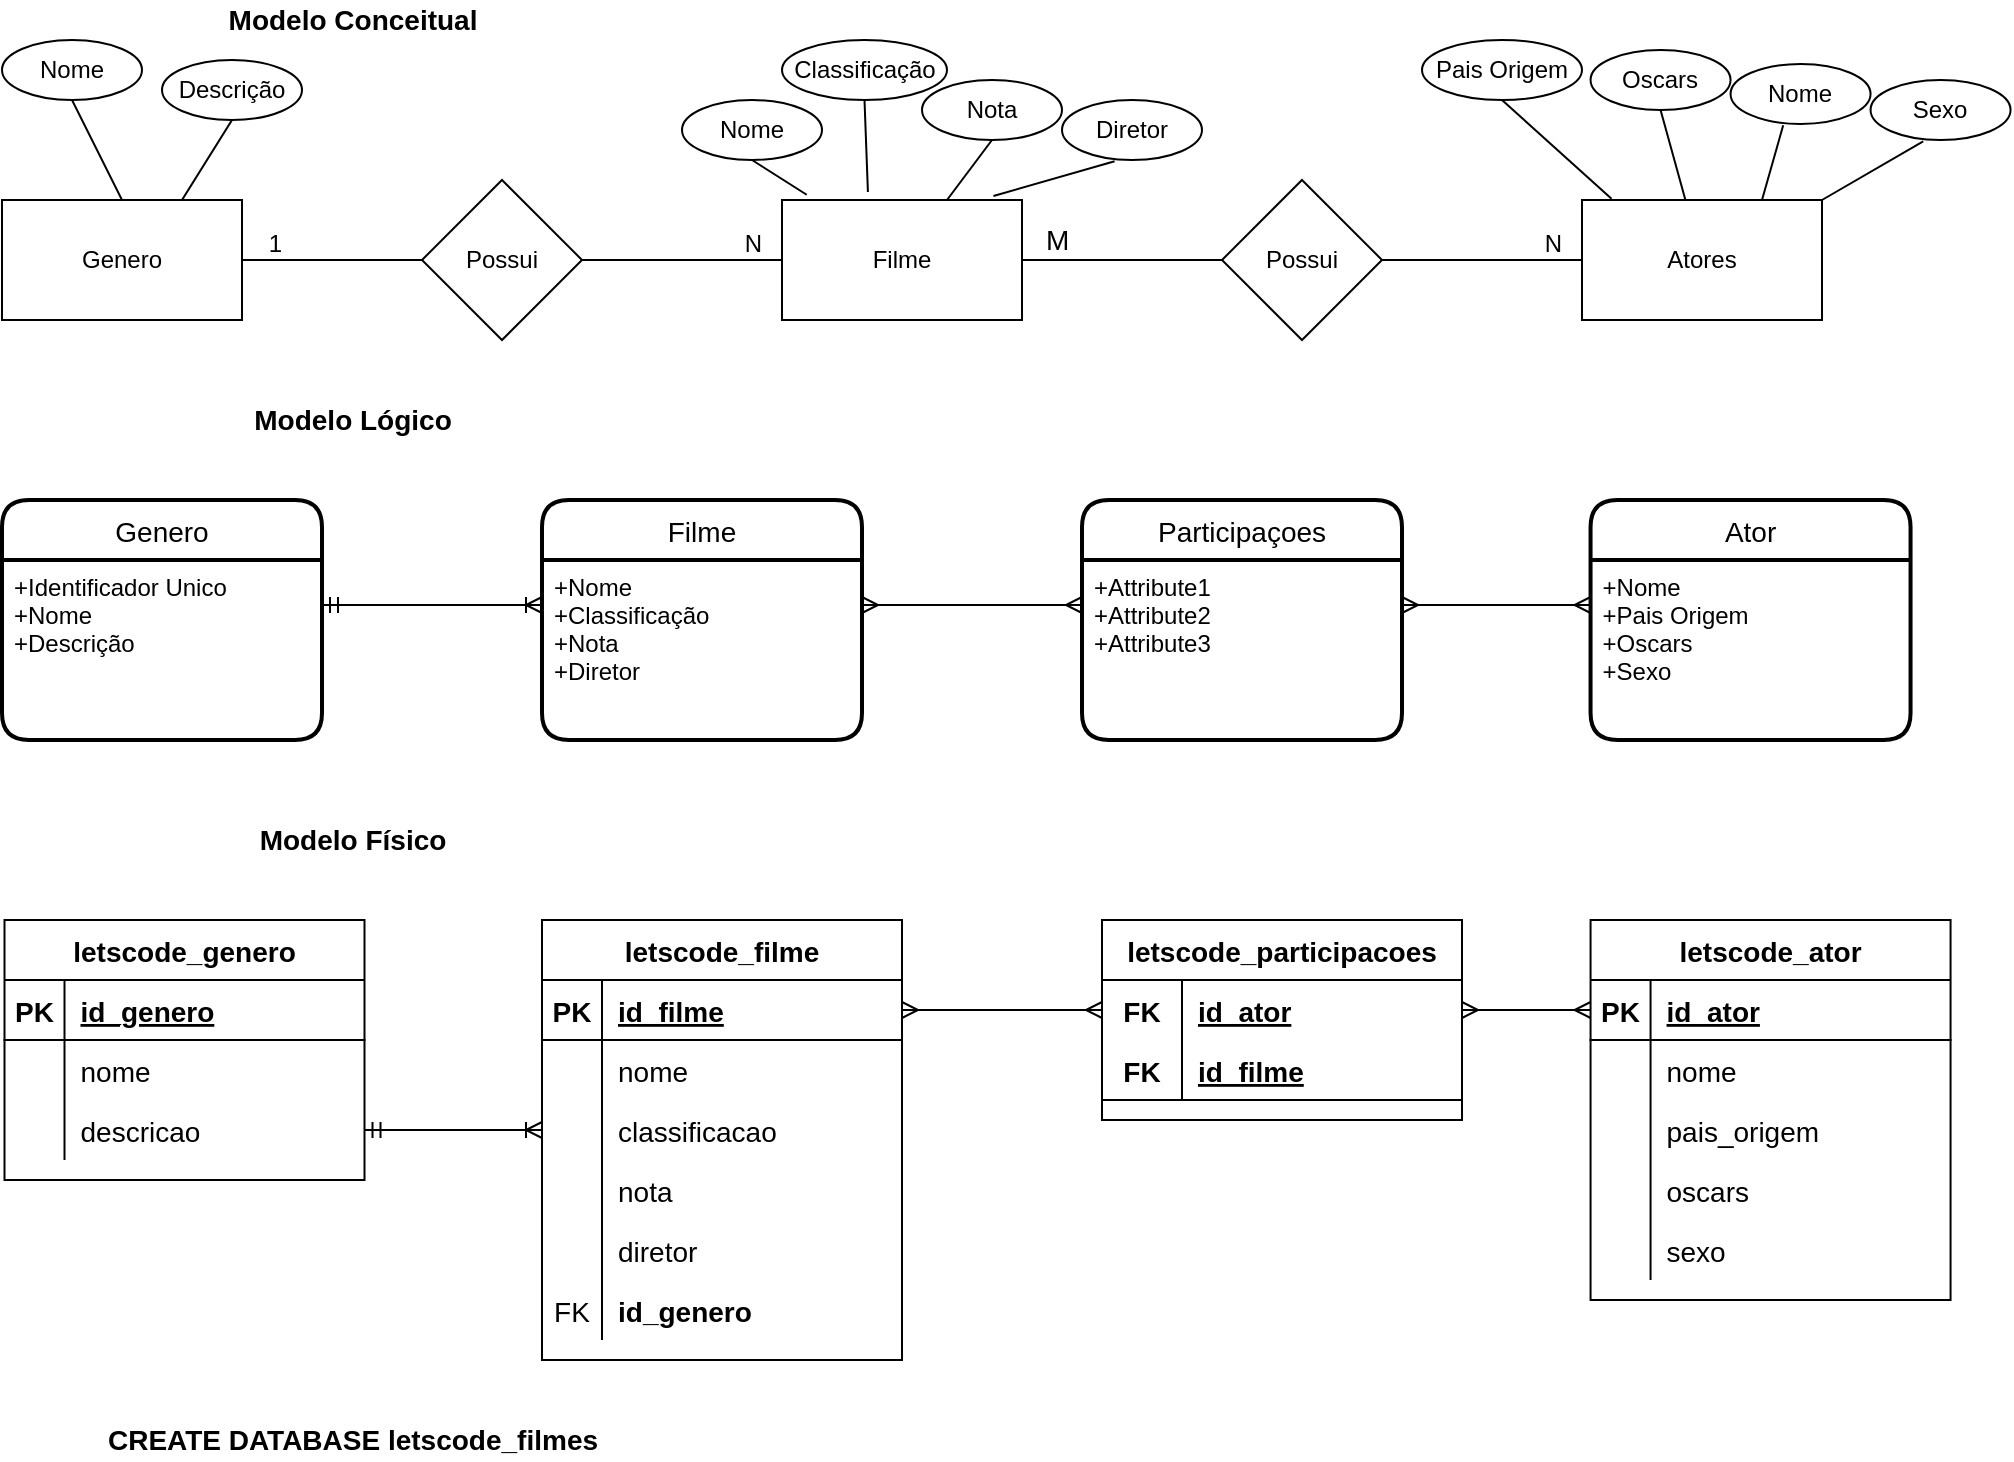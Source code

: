 <mxfile version="16.6.6" type="device"><diagram id="Ic4QQ9nmp7XmxoFyDQbz" name="Page-1"><mxGraphModel dx="1200" dy="875" grid="1" gridSize="10" guides="1" tooltips="1" connect="1" arrows="1" fold="1" page="1" pageScale="1" pageWidth="827" pageHeight="1169" math="0" shadow="0"><root><mxCell id="0"/><mxCell id="1" parent="0"/><mxCell id="gnSPjt8EsNPmk-pFs5kr-19" value="" style="endArrow=none;html=1;rounded=0;entryX=0;entryY=0.5;entryDx=0;entryDy=0;exitX=1;exitY=0.5;exitDx=0;exitDy=0;" parent="1" source="gnSPjt8EsNPmk-pFs5kr-28" target="gnSPjt8EsNPmk-pFs5kr-29" edge="1"><mxGeometry relative="1" as="geometry"><mxPoint x="470" y="70" as="sourcePoint"/><mxPoint x="630" y="70" as="targetPoint"/></mxGeometry></mxCell><mxCell id="gnSPjt8EsNPmk-pFs5kr-20" value="N" style="resizable=0;html=1;align=right;verticalAlign=bottom;" parent="gnSPjt8EsNPmk-pFs5kr-19" connectable="0" vertex="1"><mxGeometry x="1" relative="1" as="geometry"><mxPoint x="-10" as="offset"/></mxGeometry></mxCell><mxCell id="gnSPjt8EsNPmk-pFs5kr-22" value="" style="endArrow=none;html=1;rounded=0;entryX=1;entryY=0.5;entryDx=0;entryDy=0;" parent="1" source="gnSPjt8EsNPmk-pFs5kr-28" target="gnSPjt8EsNPmk-pFs5kr-27" edge="1"><mxGeometry relative="1" as="geometry"><mxPoint x="390" y="70" as="sourcePoint"/><mxPoint x="480" y="120" as="targetPoint"/></mxGeometry></mxCell><mxCell id="gnSPjt8EsNPmk-pFs5kr-23" value="1" style="resizable=0;html=1;align=right;verticalAlign=bottom;" parent="gnSPjt8EsNPmk-pFs5kr-22" connectable="0" vertex="1"><mxGeometry x="1" relative="1" as="geometry"><mxPoint x="20" as="offset"/></mxGeometry></mxCell><mxCell id="gnSPjt8EsNPmk-pFs5kr-27" value="Genero" style="rounded=0;whiteSpace=wrap;html=1;" parent="1" vertex="1"><mxGeometry x="10" y="110" width="120" height="60" as="geometry"/></mxCell><mxCell id="gnSPjt8EsNPmk-pFs5kr-28" value="Possui" style="rhombus;whiteSpace=wrap;html=1;" parent="1" vertex="1"><mxGeometry x="220" y="100" width="80" height="80" as="geometry"/></mxCell><mxCell id="gnSPjt8EsNPmk-pFs5kr-29" value="Filme" style="rounded=0;whiteSpace=wrap;html=1;" parent="1" vertex="1"><mxGeometry x="400" y="110" width="120" height="60" as="geometry"/></mxCell><mxCell id="gnSPjt8EsNPmk-pFs5kr-45" value="Nome" style="ellipse;whiteSpace=wrap;html=1;align=center;" parent="1" vertex="1"><mxGeometry x="10" y="30" width="70" height="30" as="geometry"/></mxCell><mxCell id="gnSPjt8EsNPmk-pFs5kr-50" value="" style="endArrow=none;html=1;rounded=0;exitX=0.5;exitY=1;exitDx=0;exitDy=0;" parent="1" source="gnSPjt8EsNPmk-pFs5kr-45" edge="1"><mxGeometry width="50" height="50" relative="1" as="geometry"><mxPoint x="380" y="230" as="sourcePoint"/><mxPoint x="70" y="110" as="targetPoint"/></mxGeometry></mxCell><mxCell id="gnSPjt8EsNPmk-pFs5kr-53" value="Nome" style="ellipse;whiteSpace=wrap;html=1;align=center;" parent="1" vertex="1"><mxGeometry x="350" y="60" width="70" height="30" as="geometry"/></mxCell><mxCell id="gnSPjt8EsNPmk-pFs5kr-54" value="" style="endArrow=none;html=1;rounded=0;exitX=0.5;exitY=1;exitDx=0;exitDy=0;entryX=0.103;entryY=-0.044;entryDx=0;entryDy=0;entryPerimeter=0;" parent="1" source="gnSPjt8EsNPmk-pFs5kr-53" target="gnSPjt8EsNPmk-pFs5kr-29" edge="1"><mxGeometry width="50" height="50" relative="1" as="geometry"><mxPoint x="940" y="230" as="sourcePoint"/><mxPoint x="655" y="60" as="targetPoint"/></mxGeometry></mxCell><mxCell id="gnSPjt8EsNPmk-pFs5kr-55" value="Classificação" style="ellipse;whiteSpace=wrap;html=1;align=center;" parent="1" vertex="1"><mxGeometry x="400" y="30" width="82.5" height="30" as="geometry"/></mxCell><mxCell id="gnSPjt8EsNPmk-pFs5kr-56" value="" style="endArrow=none;html=1;rounded=0;exitX=0.5;exitY=1;exitDx=0;exitDy=0;entryX=0.358;entryY=-0.067;entryDx=0;entryDy=0;entryPerimeter=0;" parent="1" source="gnSPjt8EsNPmk-pFs5kr-55" target="gnSPjt8EsNPmk-pFs5kr-29" edge="1"><mxGeometry width="50" height="50" relative="1" as="geometry"><mxPoint x="1017.5" y="230" as="sourcePoint"/><mxPoint x="680" y="60" as="targetPoint"/></mxGeometry></mxCell><mxCell id="gnSPjt8EsNPmk-pFs5kr-60" value="Nota" style="ellipse;whiteSpace=wrap;html=1;align=center;" parent="1" vertex="1"><mxGeometry x="470" y="50" width="70" height="30" as="geometry"/></mxCell><mxCell id="gnSPjt8EsNPmk-pFs5kr-61" value="" style="endArrow=none;html=1;rounded=0;exitX=0.5;exitY=1;exitDx=0;exitDy=0;" parent="1" source="gnSPjt8EsNPmk-pFs5kr-60" target="gnSPjt8EsNPmk-pFs5kr-29" edge="1"><mxGeometry width="50" height="50" relative="1" as="geometry"><mxPoint x="1112" y="230" as="sourcePoint"/><mxPoint x="705" y="60" as="targetPoint"/></mxGeometry></mxCell><mxCell id="gnSPjt8EsNPmk-pFs5kr-63" value="" style="endArrow=none;html=1;rounded=0;exitX=0.376;exitY=1.022;exitDx=0;exitDy=0;entryX=0.881;entryY=-0.033;entryDx=0;entryDy=0;entryPerimeter=0;exitPerimeter=0;" parent="1" source="gnSPjt8EsNPmk-pFs5kr-64" target="gnSPjt8EsNPmk-pFs5kr-29" edge="1"><mxGeometry width="50" height="50" relative="1" as="geometry"><mxPoint x="787" y="80" as="sourcePoint"/><mxPoint x="730" y="70" as="targetPoint"/></mxGeometry></mxCell><mxCell id="gnSPjt8EsNPmk-pFs5kr-64" value="Diretor" style="ellipse;whiteSpace=wrap;html=1;align=center;" parent="1" vertex="1"><mxGeometry x="540" y="60" width="70" height="30" as="geometry"/></mxCell><mxCell id="gnSPjt8EsNPmk-pFs5kr-65" value="&lt;font style=&quot;font-size: 14px&quot;&gt;&lt;b&gt;Modelo Conceitual&lt;/b&gt;&lt;/font&gt;" style="text;html=1;align=center;verticalAlign=middle;resizable=0;points=[];autosize=1;strokeColor=none;fillColor=none;" parent="1" vertex="1"><mxGeometry x="115" y="10" width="140" height="20" as="geometry"/></mxCell><mxCell id="gnSPjt8EsNPmk-pFs5kr-79" value="&lt;font style=&quot;font-size: 14px&quot;&gt;&lt;b&gt;Modelo Lógico&lt;/b&gt;&lt;/font&gt;" style="text;html=1;align=center;verticalAlign=middle;resizable=0;points=[];autosize=1;strokeColor=none;fillColor=none;" parent="1" vertex="1"><mxGeometry x="130" y="210" width="110" height="20" as="geometry"/></mxCell><mxCell id="gnSPjt8EsNPmk-pFs5kr-80" value="Genero" style="swimlane;childLayout=stackLayout;horizontal=1;startSize=30;horizontalStack=0;rounded=1;fontSize=14;fontStyle=0;strokeWidth=2;resizeParent=0;resizeLast=1;shadow=0;dashed=0;align=center;" parent="1" vertex="1"><mxGeometry x="10" y="260" width="160" height="120" as="geometry"/></mxCell><mxCell id="gnSPjt8EsNPmk-pFs5kr-81" value="+Identificador Unico&#10;+Nome&#10;+Descrição" style="align=left;strokeColor=none;fillColor=none;spacingLeft=4;fontSize=12;verticalAlign=top;resizable=0;rotatable=0;part=1;" parent="gnSPjt8EsNPmk-pFs5kr-80" vertex="1"><mxGeometry y="30" width="160" height="90" as="geometry"/></mxCell><mxCell id="gnSPjt8EsNPmk-pFs5kr-83" value="Descrição" style="ellipse;whiteSpace=wrap;html=1;align=center;" parent="1" vertex="1"><mxGeometry x="90" y="40" width="70" height="30" as="geometry"/></mxCell><mxCell id="gnSPjt8EsNPmk-pFs5kr-84" value="" style="endArrow=none;html=1;rounded=0;exitX=0.5;exitY=1;exitDx=0;exitDy=0;entryX=0.75;entryY=0;entryDx=0;entryDy=0;" parent="1" source="gnSPjt8EsNPmk-pFs5kr-83" target="gnSPjt8EsNPmk-pFs5kr-27" edge="1"><mxGeometry width="50" height="50" relative="1" as="geometry"><mxPoint x="460" y="260" as="sourcePoint"/><mxPoint x="150" y="140" as="targetPoint"/></mxGeometry></mxCell><mxCell id="gnSPjt8EsNPmk-pFs5kr-85" value="Filme" style="swimlane;childLayout=stackLayout;horizontal=1;startSize=30;horizontalStack=0;rounded=1;fontSize=14;fontStyle=0;strokeWidth=2;resizeParent=0;resizeLast=1;shadow=0;dashed=0;align=center;" parent="1" vertex="1"><mxGeometry x="280" y="260" width="160" height="120" as="geometry"/></mxCell><mxCell id="gnSPjt8EsNPmk-pFs5kr-86" value="+Nome&#10;+Classificação&#10;+Nota&#10;+Diretor" style="align=left;strokeColor=none;fillColor=none;spacingLeft=4;fontSize=12;verticalAlign=top;resizable=0;rotatable=0;part=1;" parent="gnSPjt8EsNPmk-pFs5kr-85" vertex="1"><mxGeometry y="30" width="160" height="90" as="geometry"/></mxCell><mxCell id="gnSPjt8EsNPmk-pFs5kr-88" value="" style="edgeStyle=entityRelationEdgeStyle;fontSize=12;html=1;endArrow=ERoneToMany;startArrow=ERmandOne;rounded=0;exitX=1;exitY=0.25;exitDx=0;exitDy=0;entryX=0;entryY=0.25;entryDx=0;entryDy=0;" parent="1" source="gnSPjt8EsNPmk-pFs5kr-81" target="gnSPjt8EsNPmk-pFs5kr-86" edge="1"><mxGeometry width="100" height="100" relative="1" as="geometry"><mxPoint x="350" y="250" as="sourcePoint"/><mxPoint x="310" y="300" as="targetPoint"/></mxGeometry></mxCell><mxCell id="gnSPjt8EsNPmk-pFs5kr-89" value="" style="endArrow=none;html=1;rounded=0;entryX=0;entryY=0.5;entryDx=0;entryDy=0;exitX=1;exitY=0.5;exitDx=0;exitDy=0;" parent="1" source="gnSPjt8EsNPmk-pFs5kr-91" target="gnSPjt8EsNPmk-pFs5kr-92" edge="1"><mxGeometry relative="1" as="geometry"><mxPoint x="870" y="70" as="sourcePoint"/><mxPoint x="1030" y="70" as="targetPoint"/></mxGeometry></mxCell><mxCell id="gnSPjt8EsNPmk-pFs5kr-90" value="N" style="resizable=0;html=1;align=right;verticalAlign=bottom;" parent="gnSPjt8EsNPmk-pFs5kr-89" connectable="0" vertex="1"><mxGeometry x="1" relative="1" as="geometry"><mxPoint x="-10" as="offset"/></mxGeometry></mxCell><mxCell id="gnSPjt8EsNPmk-pFs5kr-91" value="Possui" style="rhombus;whiteSpace=wrap;html=1;" parent="1" vertex="1"><mxGeometry x="620" y="100" width="80" height="80" as="geometry"/></mxCell><mxCell id="gnSPjt8EsNPmk-pFs5kr-92" value="Atores" style="rounded=0;whiteSpace=wrap;html=1;" parent="1" vertex="1"><mxGeometry x="800" y="110" width="120" height="60" as="geometry"/></mxCell><mxCell id="gnSPjt8EsNPmk-pFs5kr-94" value="" style="endArrow=none;html=1;rounded=0;fontSize=14;exitX=1;exitY=0.5;exitDx=0;exitDy=0;entryX=0;entryY=0.5;entryDx=0;entryDy=0;" parent="1" source="gnSPjt8EsNPmk-pFs5kr-29" target="gnSPjt8EsNPmk-pFs5kr-91" edge="1"><mxGeometry relative="1" as="geometry"><mxPoint x="440" y="200" as="sourcePoint"/><mxPoint x="600" y="200" as="targetPoint"/></mxGeometry></mxCell><mxCell id="gnSPjt8EsNPmk-pFs5kr-95" value="M" style="resizable=0;html=1;align=left;verticalAlign=bottom;fontSize=14;" parent="gnSPjt8EsNPmk-pFs5kr-94" connectable="0" vertex="1"><mxGeometry x="-1" relative="1" as="geometry"><mxPoint x="10" as="offset"/></mxGeometry></mxCell><mxCell id="gnSPjt8EsNPmk-pFs5kr-101" value="Ator" style="swimlane;childLayout=stackLayout;horizontal=1;startSize=30;horizontalStack=0;rounded=1;fontSize=14;fontStyle=0;strokeWidth=2;resizeParent=0;resizeLast=1;shadow=0;dashed=0;align=center;" parent="1" vertex="1"><mxGeometry x="804.28" y="260" width="160" height="120" as="geometry"/></mxCell><mxCell id="gnSPjt8EsNPmk-pFs5kr-102" value="+Nome&#10;+Pais Origem&#10;+Oscars&#10;+Sexo" style="align=left;strokeColor=none;fillColor=none;spacingLeft=4;fontSize=12;verticalAlign=top;resizable=0;rotatable=0;part=1;" parent="gnSPjt8EsNPmk-pFs5kr-101" vertex="1"><mxGeometry y="30" width="160" height="90" as="geometry"/></mxCell><mxCell id="gnSPjt8EsNPmk-pFs5kr-105" value="" style="endArrow=none;html=1;rounded=0;exitX=0.376;exitY=1.022;exitDx=0;exitDy=0;entryX=0.75;entryY=0;entryDx=0;entryDy=0;exitPerimeter=0;" parent="1" source="gnSPjt8EsNPmk-pFs5kr-106" target="gnSPjt8EsNPmk-pFs5kr-92" edge="1"><mxGeometry width="50" height="50" relative="1" as="geometry"><mxPoint x="1121.28" y="61.98" as="sourcePoint"/><mxPoint x="840" y="90.0" as="targetPoint"/></mxGeometry></mxCell><mxCell id="gnSPjt8EsNPmk-pFs5kr-106" value="Nome" style="ellipse;whiteSpace=wrap;html=1;align=center;" parent="1" vertex="1"><mxGeometry x="874.28" y="41.98" width="70" height="30" as="geometry"/></mxCell><mxCell id="gnSPjt8EsNPmk-pFs5kr-107" value="Oscars" style="ellipse;whiteSpace=wrap;html=1;align=center;" parent="1" vertex="1"><mxGeometry x="804.28" y="35" width="70" height="30" as="geometry"/></mxCell><mxCell id="gnSPjt8EsNPmk-pFs5kr-108" value="" style="endArrow=none;html=1;rounded=0;exitX=0.5;exitY=1;exitDx=0;exitDy=0;" parent="1" source="gnSPjt8EsNPmk-pFs5kr-107" target="gnSPjt8EsNPmk-pFs5kr-92" edge="1"><mxGeometry width="50" height="50" relative="1" as="geometry"><mxPoint x="1446.28" y="215" as="sourcePoint"/><mxPoint x="816.78" y="95" as="targetPoint"/></mxGeometry></mxCell><mxCell id="gnSPjt8EsNPmk-pFs5kr-109" value="Pais Origem" style="ellipse;whiteSpace=wrap;html=1;align=center;" parent="1" vertex="1"><mxGeometry x="720" y="30" width="80" height="30" as="geometry"/></mxCell><mxCell id="gnSPjt8EsNPmk-pFs5kr-110" value="" style="endArrow=none;html=1;rounded=0;exitX=0.5;exitY=1;exitDx=0;exitDy=0;entryX=0.123;entryY=-0.01;entryDx=0;entryDy=0;entryPerimeter=0;" parent="1" source="gnSPjt8EsNPmk-pFs5kr-109" target="gnSPjt8EsNPmk-pFs5kr-92" edge="1"><mxGeometry width="50" height="50" relative="1" as="geometry"><mxPoint x="1372" y="210" as="sourcePoint"/><mxPoint x="777.432" y="105" as="targetPoint"/></mxGeometry></mxCell><mxCell id="gnSPjt8EsNPmk-pFs5kr-113" value="" style="endArrow=none;html=1;rounded=0;exitX=0.376;exitY=1.022;exitDx=0;exitDy=0;entryX=1;entryY=0;entryDx=0;entryDy=0;exitPerimeter=0;" parent="1" source="gnSPjt8EsNPmk-pFs5kr-114" target="gnSPjt8EsNPmk-pFs5kr-92" edge="1"><mxGeometry width="50" height="50" relative="1" as="geometry"><mxPoint x="1191.28" y="70" as="sourcePoint"/><mxPoint x="960" y="118.02" as="targetPoint"/></mxGeometry></mxCell><mxCell id="gnSPjt8EsNPmk-pFs5kr-114" value="Sexo" style="ellipse;whiteSpace=wrap;html=1;align=center;" parent="1" vertex="1"><mxGeometry x="944.28" y="50.0" width="70" height="30" as="geometry"/></mxCell><mxCell id="gnSPjt8EsNPmk-pFs5kr-115" value="&lt;font style=&quot;font-size: 14px&quot;&gt;&lt;b&gt;Modelo Físico&lt;/b&gt;&lt;/font&gt;" style="text;html=1;align=center;verticalAlign=middle;resizable=0;points=[];autosize=1;strokeColor=none;fillColor=none;" parent="1" vertex="1"><mxGeometry x="130" y="420" width="110" height="20" as="geometry"/></mxCell><mxCell id="gnSPjt8EsNPmk-pFs5kr-116" value="letscode_genero" style="shape=table;startSize=30;container=1;collapsible=1;childLayout=tableLayout;fixedRows=1;rowLines=0;fontStyle=1;align=center;resizeLast=1;fontSize=14;" parent="1" vertex="1"><mxGeometry x="11.25" y="470" width="180" height="130" as="geometry"/></mxCell><mxCell id="gnSPjt8EsNPmk-pFs5kr-117" value="" style="shape=tableRow;horizontal=0;startSize=0;swimlaneHead=0;swimlaneBody=0;fillColor=none;collapsible=0;dropTarget=0;points=[[0,0.5],[1,0.5]];portConstraint=eastwest;top=0;left=0;right=0;bottom=1;fontSize=14;" parent="gnSPjt8EsNPmk-pFs5kr-116" vertex="1"><mxGeometry y="30" width="180" height="30" as="geometry"/></mxCell><mxCell id="gnSPjt8EsNPmk-pFs5kr-118" value="PK" style="shape=partialRectangle;connectable=0;fillColor=none;top=0;left=0;bottom=0;right=0;fontStyle=1;overflow=hidden;fontSize=14;" parent="gnSPjt8EsNPmk-pFs5kr-117" vertex="1"><mxGeometry width="30" height="30" as="geometry"><mxRectangle width="30" height="30" as="alternateBounds"/></mxGeometry></mxCell><mxCell id="gnSPjt8EsNPmk-pFs5kr-119" value="id_genero" style="shape=partialRectangle;connectable=0;fillColor=none;top=0;left=0;bottom=0;right=0;align=left;spacingLeft=6;fontStyle=5;overflow=hidden;fontSize=14;" parent="gnSPjt8EsNPmk-pFs5kr-117" vertex="1"><mxGeometry x="30" width="150" height="30" as="geometry"><mxRectangle width="150" height="30" as="alternateBounds"/></mxGeometry></mxCell><mxCell id="gnSPjt8EsNPmk-pFs5kr-120" value="" style="shape=tableRow;horizontal=0;startSize=0;swimlaneHead=0;swimlaneBody=0;fillColor=none;collapsible=0;dropTarget=0;points=[[0,0.5],[1,0.5]];portConstraint=eastwest;top=0;left=0;right=0;bottom=0;fontSize=14;" parent="gnSPjt8EsNPmk-pFs5kr-116" vertex="1"><mxGeometry y="60" width="180" height="30" as="geometry"/></mxCell><mxCell id="gnSPjt8EsNPmk-pFs5kr-121" value="" style="shape=partialRectangle;connectable=0;fillColor=none;top=0;left=0;bottom=0;right=0;editable=1;overflow=hidden;fontSize=14;" parent="gnSPjt8EsNPmk-pFs5kr-120" vertex="1"><mxGeometry width="30" height="30" as="geometry"><mxRectangle width="30" height="30" as="alternateBounds"/></mxGeometry></mxCell><mxCell id="gnSPjt8EsNPmk-pFs5kr-122" value="nome" style="shape=partialRectangle;connectable=0;fillColor=none;top=0;left=0;bottom=0;right=0;align=left;spacingLeft=6;overflow=hidden;fontSize=14;" parent="gnSPjt8EsNPmk-pFs5kr-120" vertex="1"><mxGeometry x="30" width="150" height="30" as="geometry"><mxRectangle width="150" height="30" as="alternateBounds"/></mxGeometry></mxCell><mxCell id="gnSPjt8EsNPmk-pFs5kr-123" value="" style="shape=tableRow;horizontal=0;startSize=0;swimlaneHead=0;swimlaneBody=0;fillColor=none;collapsible=0;dropTarget=0;points=[[0,0.5],[1,0.5]];portConstraint=eastwest;top=0;left=0;right=0;bottom=0;fontSize=14;" parent="gnSPjt8EsNPmk-pFs5kr-116" vertex="1"><mxGeometry y="90" width="180" height="30" as="geometry"/></mxCell><mxCell id="gnSPjt8EsNPmk-pFs5kr-124" value="" style="shape=partialRectangle;connectable=0;fillColor=none;top=0;left=0;bottom=0;right=0;editable=1;overflow=hidden;fontSize=14;" parent="gnSPjt8EsNPmk-pFs5kr-123" vertex="1"><mxGeometry width="30" height="30" as="geometry"><mxRectangle width="30" height="30" as="alternateBounds"/></mxGeometry></mxCell><mxCell id="gnSPjt8EsNPmk-pFs5kr-125" value="descricao" style="shape=partialRectangle;connectable=0;fillColor=none;top=0;left=0;bottom=0;right=0;align=left;spacingLeft=6;overflow=hidden;fontSize=14;" parent="gnSPjt8EsNPmk-pFs5kr-123" vertex="1"><mxGeometry x="30" width="150" height="30" as="geometry"><mxRectangle width="150" height="30" as="alternateBounds"/></mxGeometry></mxCell><mxCell id="gnSPjt8EsNPmk-pFs5kr-130" value="letscode_filme" style="shape=table;startSize=30;container=1;collapsible=1;childLayout=tableLayout;fixedRows=1;rowLines=0;fontStyle=1;align=center;resizeLast=1;fontSize=14;" parent="1" vertex="1"><mxGeometry x="280" y="470" width="180" height="220" as="geometry"/></mxCell><mxCell id="gnSPjt8EsNPmk-pFs5kr-131" value="" style="shape=tableRow;horizontal=0;startSize=0;swimlaneHead=0;swimlaneBody=0;fillColor=none;collapsible=0;dropTarget=0;points=[[0,0.5],[1,0.5]];portConstraint=eastwest;top=0;left=0;right=0;bottom=1;fontSize=14;" parent="gnSPjt8EsNPmk-pFs5kr-130" vertex="1"><mxGeometry y="30" width="180" height="30" as="geometry"/></mxCell><mxCell id="gnSPjt8EsNPmk-pFs5kr-132" value="PK" style="shape=partialRectangle;connectable=0;fillColor=none;top=0;left=0;bottom=0;right=0;fontStyle=1;overflow=hidden;fontSize=14;" parent="gnSPjt8EsNPmk-pFs5kr-131" vertex="1"><mxGeometry width="30" height="30" as="geometry"><mxRectangle width="30" height="30" as="alternateBounds"/></mxGeometry></mxCell><mxCell id="gnSPjt8EsNPmk-pFs5kr-133" value="id_filme" style="shape=partialRectangle;connectable=0;fillColor=none;top=0;left=0;bottom=0;right=0;align=left;spacingLeft=6;fontStyle=5;overflow=hidden;fontSize=14;" parent="gnSPjt8EsNPmk-pFs5kr-131" vertex="1"><mxGeometry x="30" width="150" height="30" as="geometry"><mxRectangle width="150" height="30" as="alternateBounds"/></mxGeometry></mxCell><mxCell id="gnSPjt8EsNPmk-pFs5kr-134" value="" style="shape=tableRow;horizontal=0;startSize=0;swimlaneHead=0;swimlaneBody=0;fillColor=none;collapsible=0;dropTarget=0;points=[[0,0.5],[1,0.5]];portConstraint=eastwest;top=0;left=0;right=0;bottom=0;fontSize=14;" parent="gnSPjt8EsNPmk-pFs5kr-130" vertex="1"><mxGeometry y="60" width="180" height="30" as="geometry"/></mxCell><mxCell id="gnSPjt8EsNPmk-pFs5kr-135" value="" style="shape=partialRectangle;connectable=0;fillColor=none;top=0;left=0;bottom=0;right=0;editable=1;overflow=hidden;fontSize=14;" parent="gnSPjt8EsNPmk-pFs5kr-134" vertex="1"><mxGeometry width="30" height="30" as="geometry"><mxRectangle width="30" height="30" as="alternateBounds"/></mxGeometry></mxCell><mxCell id="gnSPjt8EsNPmk-pFs5kr-136" value="nome" style="shape=partialRectangle;connectable=0;fillColor=none;top=0;left=0;bottom=0;right=0;align=left;spacingLeft=6;overflow=hidden;fontSize=14;" parent="gnSPjt8EsNPmk-pFs5kr-134" vertex="1"><mxGeometry x="30" width="150" height="30" as="geometry"><mxRectangle width="150" height="30" as="alternateBounds"/></mxGeometry></mxCell><mxCell id="gnSPjt8EsNPmk-pFs5kr-137" value="" style="shape=tableRow;horizontal=0;startSize=0;swimlaneHead=0;swimlaneBody=0;fillColor=none;collapsible=0;dropTarget=0;points=[[0,0.5],[1,0.5]];portConstraint=eastwest;top=0;left=0;right=0;bottom=0;fontSize=14;" parent="gnSPjt8EsNPmk-pFs5kr-130" vertex="1"><mxGeometry y="90" width="180" height="30" as="geometry"/></mxCell><mxCell id="gnSPjt8EsNPmk-pFs5kr-138" value="" style="shape=partialRectangle;connectable=0;fillColor=none;top=0;left=0;bottom=0;right=0;editable=1;overflow=hidden;fontSize=14;" parent="gnSPjt8EsNPmk-pFs5kr-137" vertex="1"><mxGeometry width="30" height="30" as="geometry"><mxRectangle width="30" height="30" as="alternateBounds"/></mxGeometry></mxCell><mxCell id="gnSPjt8EsNPmk-pFs5kr-139" value="classificacao" style="shape=partialRectangle;connectable=0;fillColor=none;top=0;left=0;bottom=0;right=0;align=left;spacingLeft=6;overflow=hidden;fontSize=14;" parent="gnSPjt8EsNPmk-pFs5kr-137" vertex="1"><mxGeometry x="30" width="150" height="30" as="geometry"><mxRectangle width="150" height="30" as="alternateBounds"/></mxGeometry></mxCell><mxCell id="gnSPjt8EsNPmk-pFs5kr-140" value="" style="shape=tableRow;horizontal=0;startSize=0;swimlaneHead=0;swimlaneBody=0;fillColor=none;collapsible=0;dropTarget=0;points=[[0,0.5],[1,0.5]];portConstraint=eastwest;top=0;left=0;right=0;bottom=0;fontSize=14;" parent="gnSPjt8EsNPmk-pFs5kr-130" vertex="1"><mxGeometry y="120" width="180" height="30" as="geometry"/></mxCell><mxCell id="gnSPjt8EsNPmk-pFs5kr-141" value="" style="shape=partialRectangle;connectable=0;fillColor=none;top=0;left=0;bottom=0;right=0;editable=1;overflow=hidden;fontSize=14;" parent="gnSPjt8EsNPmk-pFs5kr-140" vertex="1"><mxGeometry width="30" height="30" as="geometry"><mxRectangle width="30" height="30" as="alternateBounds"/></mxGeometry></mxCell><mxCell id="gnSPjt8EsNPmk-pFs5kr-142" value="nota" style="shape=partialRectangle;connectable=0;fillColor=none;top=0;left=0;bottom=0;right=0;align=left;spacingLeft=6;overflow=hidden;fontSize=14;" parent="gnSPjt8EsNPmk-pFs5kr-140" vertex="1"><mxGeometry x="30" width="150" height="30" as="geometry"><mxRectangle width="150" height="30" as="alternateBounds"/></mxGeometry></mxCell><mxCell id="gnSPjt8EsNPmk-pFs5kr-160" value="" style="shape=tableRow;horizontal=0;startSize=0;swimlaneHead=0;swimlaneBody=0;fillColor=none;collapsible=0;dropTarget=0;points=[[0,0.5],[1,0.5]];portConstraint=eastwest;top=0;left=0;right=0;bottom=0;fontSize=14;" parent="gnSPjt8EsNPmk-pFs5kr-130" vertex="1"><mxGeometry y="150" width="180" height="30" as="geometry"/></mxCell><mxCell id="gnSPjt8EsNPmk-pFs5kr-161" value="" style="shape=partialRectangle;connectable=0;fillColor=none;top=0;left=0;bottom=0;right=0;editable=1;overflow=hidden;fontSize=14;" parent="gnSPjt8EsNPmk-pFs5kr-160" vertex="1"><mxGeometry width="30" height="30" as="geometry"><mxRectangle width="30" height="30" as="alternateBounds"/></mxGeometry></mxCell><mxCell id="gnSPjt8EsNPmk-pFs5kr-162" value="diretor" style="shape=partialRectangle;connectable=0;fillColor=none;top=0;left=0;bottom=0;right=0;align=left;spacingLeft=6;overflow=hidden;fontSize=14;" parent="gnSPjt8EsNPmk-pFs5kr-160" vertex="1"><mxGeometry x="30" width="150" height="30" as="geometry"><mxRectangle width="150" height="30" as="alternateBounds"/></mxGeometry></mxCell><mxCell id="gnSPjt8EsNPmk-pFs5kr-168" value="" style="shape=tableRow;horizontal=0;startSize=0;swimlaneHead=0;swimlaneBody=0;fillColor=none;collapsible=0;dropTarget=0;points=[[0,0.5],[1,0.5]];portConstraint=eastwest;top=0;left=0;right=0;bottom=0;fontSize=14;" parent="gnSPjt8EsNPmk-pFs5kr-130" vertex="1"><mxGeometry y="180" width="180" height="30" as="geometry"/></mxCell><mxCell id="gnSPjt8EsNPmk-pFs5kr-169" value="FK" style="shape=partialRectangle;connectable=0;fillColor=none;top=0;left=0;bottom=0;right=0;editable=1;overflow=hidden;fontSize=14;" parent="gnSPjt8EsNPmk-pFs5kr-168" vertex="1"><mxGeometry width="30" height="30" as="geometry"><mxRectangle width="30" height="30" as="alternateBounds"/></mxGeometry></mxCell><mxCell id="gnSPjt8EsNPmk-pFs5kr-170" value="id_genero" style="shape=partialRectangle;connectable=0;fillColor=none;top=0;left=0;bottom=0;right=0;align=left;spacingLeft=6;overflow=hidden;fontSize=14;fontStyle=1" parent="gnSPjt8EsNPmk-pFs5kr-168" vertex="1"><mxGeometry x="30" width="150" height="30" as="geometry"><mxRectangle width="150" height="30" as="alternateBounds"/></mxGeometry></mxCell><mxCell id="gnSPjt8EsNPmk-pFs5kr-143" value="letscode_ator" style="shape=table;startSize=30;container=1;collapsible=1;childLayout=tableLayout;fixedRows=1;rowLines=0;fontStyle=1;align=center;resizeLast=1;fontSize=14;" parent="1" vertex="1"><mxGeometry x="804.28" y="470" width="180" height="190" as="geometry"/></mxCell><mxCell id="gnSPjt8EsNPmk-pFs5kr-144" value="" style="shape=tableRow;horizontal=0;startSize=0;swimlaneHead=0;swimlaneBody=0;fillColor=none;collapsible=0;dropTarget=0;points=[[0,0.5],[1,0.5]];portConstraint=eastwest;top=0;left=0;right=0;bottom=1;fontSize=14;" parent="gnSPjt8EsNPmk-pFs5kr-143" vertex="1"><mxGeometry y="30" width="180" height="30" as="geometry"/></mxCell><mxCell id="gnSPjt8EsNPmk-pFs5kr-145" value="PK" style="shape=partialRectangle;connectable=0;fillColor=none;top=0;left=0;bottom=0;right=0;fontStyle=1;overflow=hidden;fontSize=14;" parent="gnSPjt8EsNPmk-pFs5kr-144" vertex="1"><mxGeometry width="30" height="30" as="geometry"><mxRectangle width="30" height="30" as="alternateBounds"/></mxGeometry></mxCell><mxCell id="gnSPjt8EsNPmk-pFs5kr-146" value="id_ator" style="shape=partialRectangle;connectable=0;fillColor=none;top=0;left=0;bottom=0;right=0;align=left;spacingLeft=6;fontStyle=5;overflow=hidden;fontSize=14;" parent="gnSPjt8EsNPmk-pFs5kr-144" vertex="1"><mxGeometry x="30" width="150" height="30" as="geometry"><mxRectangle width="150" height="30" as="alternateBounds"/></mxGeometry></mxCell><mxCell id="gnSPjt8EsNPmk-pFs5kr-147" value="" style="shape=tableRow;horizontal=0;startSize=0;swimlaneHead=0;swimlaneBody=0;fillColor=none;collapsible=0;dropTarget=0;points=[[0,0.5],[1,0.5]];portConstraint=eastwest;top=0;left=0;right=0;bottom=0;fontSize=14;" parent="gnSPjt8EsNPmk-pFs5kr-143" vertex="1"><mxGeometry y="60" width="180" height="30" as="geometry"/></mxCell><mxCell id="gnSPjt8EsNPmk-pFs5kr-148" value="" style="shape=partialRectangle;connectable=0;fillColor=none;top=0;left=0;bottom=0;right=0;editable=1;overflow=hidden;fontSize=14;" parent="gnSPjt8EsNPmk-pFs5kr-147" vertex="1"><mxGeometry width="30" height="30" as="geometry"><mxRectangle width="30" height="30" as="alternateBounds"/></mxGeometry></mxCell><mxCell id="gnSPjt8EsNPmk-pFs5kr-149" value="nome" style="shape=partialRectangle;connectable=0;fillColor=none;top=0;left=0;bottom=0;right=0;align=left;spacingLeft=6;overflow=hidden;fontSize=14;" parent="gnSPjt8EsNPmk-pFs5kr-147" vertex="1"><mxGeometry x="30" width="150" height="30" as="geometry"><mxRectangle width="150" height="30" as="alternateBounds"/></mxGeometry></mxCell><mxCell id="gnSPjt8EsNPmk-pFs5kr-150" value="" style="shape=tableRow;horizontal=0;startSize=0;swimlaneHead=0;swimlaneBody=0;fillColor=none;collapsible=0;dropTarget=0;points=[[0,0.5],[1,0.5]];portConstraint=eastwest;top=0;left=0;right=0;bottom=0;fontSize=14;" parent="gnSPjt8EsNPmk-pFs5kr-143" vertex="1"><mxGeometry y="90" width="180" height="30" as="geometry"/></mxCell><mxCell id="gnSPjt8EsNPmk-pFs5kr-151" value="" style="shape=partialRectangle;connectable=0;fillColor=none;top=0;left=0;bottom=0;right=0;editable=1;overflow=hidden;fontSize=14;" parent="gnSPjt8EsNPmk-pFs5kr-150" vertex="1"><mxGeometry width="30" height="30" as="geometry"><mxRectangle width="30" height="30" as="alternateBounds"/></mxGeometry></mxCell><mxCell id="gnSPjt8EsNPmk-pFs5kr-152" value="pais_origem" style="shape=partialRectangle;connectable=0;fillColor=none;top=0;left=0;bottom=0;right=0;align=left;spacingLeft=6;overflow=hidden;fontSize=14;" parent="gnSPjt8EsNPmk-pFs5kr-150" vertex="1"><mxGeometry x="30" width="150" height="30" as="geometry"><mxRectangle width="150" height="30" as="alternateBounds"/></mxGeometry></mxCell><mxCell id="gnSPjt8EsNPmk-pFs5kr-153" value="" style="shape=tableRow;horizontal=0;startSize=0;swimlaneHead=0;swimlaneBody=0;fillColor=none;collapsible=0;dropTarget=0;points=[[0,0.5],[1,0.5]];portConstraint=eastwest;top=0;left=0;right=0;bottom=0;fontSize=14;" parent="gnSPjt8EsNPmk-pFs5kr-143" vertex="1"><mxGeometry y="120" width="180" height="30" as="geometry"/></mxCell><mxCell id="gnSPjt8EsNPmk-pFs5kr-154" value="" style="shape=partialRectangle;connectable=0;fillColor=none;top=0;left=0;bottom=0;right=0;editable=1;overflow=hidden;fontSize=14;" parent="gnSPjt8EsNPmk-pFs5kr-153" vertex="1"><mxGeometry width="30" height="30" as="geometry"><mxRectangle width="30" height="30" as="alternateBounds"/></mxGeometry></mxCell><mxCell id="gnSPjt8EsNPmk-pFs5kr-155" value="oscars" style="shape=partialRectangle;connectable=0;fillColor=none;top=0;left=0;bottom=0;right=0;align=left;spacingLeft=6;overflow=hidden;fontSize=14;" parent="gnSPjt8EsNPmk-pFs5kr-153" vertex="1"><mxGeometry x="30" width="150" height="30" as="geometry"><mxRectangle width="150" height="30" as="alternateBounds"/></mxGeometry></mxCell><mxCell id="gnSPjt8EsNPmk-pFs5kr-163" value="" style="shape=tableRow;horizontal=0;startSize=0;swimlaneHead=0;swimlaneBody=0;fillColor=none;collapsible=0;dropTarget=0;points=[[0,0.5],[1,0.5]];portConstraint=eastwest;top=0;left=0;right=0;bottom=0;fontSize=14;" parent="gnSPjt8EsNPmk-pFs5kr-143" vertex="1"><mxGeometry y="150" width="180" height="30" as="geometry"/></mxCell><mxCell id="gnSPjt8EsNPmk-pFs5kr-164" value="" style="shape=partialRectangle;connectable=0;fillColor=none;top=0;left=0;bottom=0;right=0;editable=1;overflow=hidden;fontSize=14;" parent="gnSPjt8EsNPmk-pFs5kr-163" vertex="1"><mxGeometry width="30" height="30" as="geometry"><mxRectangle width="30" height="30" as="alternateBounds"/></mxGeometry></mxCell><mxCell id="gnSPjt8EsNPmk-pFs5kr-165" value="sexo" style="shape=partialRectangle;connectable=0;fillColor=none;top=0;left=0;bottom=0;right=0;align=left;spacingLeft=6;overflow=hidden;fontSize=14;" parent="gnSPjt8EsNPmk-pFs5kr-163" vertex="1"><mxGeometry x="30" width="150" height="30" as="geometry"><mxRectangle width="150" height="30" as="alternateBounds"/></mxGeometry></mxCell><mxCell id="gnSPjt8EsNPmk-pFs5kr-166" value="" style="edgeStyle=entityRelationEdgeStyle;fontSize=12;html=1;endArrow=ERoneToMany;startArrow=ERmandOne;rounded=0;exitX=1;exitY=0.5;exitDx=0;exitDy=0;entryX=0;entryY=0.5;entryDx=0;entryDy=0;" parent="1" source="gnSPjt8EsNPmk-pFs5kr-123" target="gnSPjt8EsNPmk-pFs5kr-137" edge="1"><mxGeometry width="100" height="100" relative="1" as="geometry"><mxPoint x="180" y="322.5" as="sourcePoint"/><mxPoint x="390" y="322.5" as="targetPoint"/></mxGeometry></mxCell><mxCell id="gnSPjt8EsNPmk-pFs5kr-174" value="&lt;font style=&quot;font-size: 14px&quot;&gt;&lt;b&gt;CREATE DATABASE letscode_filmes&lt;/b&gt;&lt;/font&gt;" style="text;html=1;align=center;verticalAlign=middle;resizable=0;points=[];autosize=1;strokeColor=none;fillColor=none;" parent="1" vertex="1"><mxGeometry x="55" y="720" width="260" height="20" as="geometry"/></mxCell><mxCell id="gnSPjt8EsNPmk-pFs5kr-176" value="Participaçoes" style="swimlane;childLayout=stackLayout;horizontal=1;startSize=30;horizontalStack=0;rounded=1;fontSize=14;fontStyle=0;strokeWidth=2;resizeParent=0;resizeLast=1;shadow=0;dashed=0;align=center;" parent="1" vertex="1"><mxGeometry x="550" y="260" width="160" height="120" as="geometry"/></mxCell><mxCell id="gnSPjt8EsNPmk-pFs5kr-177" value="+Attribute1&#10;+Attribute2&#10;+Attribute3" style="align=left;strokeColor=none;fillColor=none;spacingLeft=4;fontSize=12;verticalAlign=top;resizable=0;rotatable=0;part=1;" parent="gnSPjt8EsNPmk-pFs5kr-176" vertex="1"><mxGeometry y="30" width="160" height="90" as="geometry"/></mxCell><mxCell id="gnSPjt8EsNPmk-pFs5kr-192" value="letscode_participacoes" style="shape=table;startSize=30;container=1;collapsible=1;childLayout=tableLayout;fixedRows=1;rowLines=0;fontStyle=1;align=center;resizeLast=1;fontSize=14;" parent="1" vertex="1"><mxGeometry x="560" y="470" width="180" height="100" as="geometry"/></mxCell><mxCell id="gnSPjt8EsNPmk-pFs5kr-193" value="" style="shape=tableRow;horizontal=0;startSize=0;swimlaneHead=0;swimlaneBody=0;fillColor=none;collapsible=0;dropTarget=0;points=[[0,0.5],[1,0.5]];portConstraint=eastwest;top=0;left=0;right=0;bottom=0;fontSize=14;" parent="gnSPjt8EsNPmk-pFs5kr-192" vertex="1"><mxGeometry y="30" width="180" height="30" as="geometry"/></mxCell><mxCell id="gnSPjt8EsNPmk-pFs5kr-194" value="FK" style="shape=partialRectangle;connectable=0;fillColor=none;top=0;left=0;bottom=0;right=0;fontStyle=1;overflow=hidden;fontSize=14;" parent="gnSPjt8EsNPmk-pFs5kr-193" vertex="1"><mxGeometry width="40" height="30" as="geometry"><mxRectangle width="40" height="30" as="alternateBounds"/></mxGeometry></mxCell><mxCell id="gnSPjt8EsNPmk-pFs5kr-195" value="id_ator" style="shape=partialRectangle;connectable=0;fillColor=none;top=0;left=0;bottom=0;right=0;align=left;spacingLeft=6;fontStyle=5;overflow=hidden;fontSize=14;" parent="gnSPjt8EsNPmk-pFs5kr-193" vertex="1"><mxGeometry x="40" width="140" height="30" as="geometry"><mxRectangle width="140" height="30" as="alternateBounds"/></mxGeometry></mxCell><mxCell id="gnSPjt8EsNPmk-pFs5kr-196" value="" style="shape=tableRow;horizontal=0;startSize=0;swimlaneHead=0;swimlaneBody=0;fillColor=none;collapsible=0;dropTarget=0;points=[[0,0.5],[1,0.5]];portConstraint=eastwest;top=0;left=0;right=0;bottom=1;fontSize=14;" parent="gnSPjt8EsNPmk-pFs5kr-192" vertex="1"><mxGeometry y="60" width="180" height="30" as="geometry"/></mxCell><mxCell id="gnSPjt8EsNPmk-pFs5kr-197" value="FK" style="shape=partialRectangle;connectable=0;fillColor=none;top=0;left=0;bottom=0;right=0;fontStyle=1;overflow=hidden;fontSize=14;" parent="gnSPjt8EsNPmk-pFs5kr-196" vertex="1"><mxGeometry width="40" height="30" as="geometry"><mxRectangle width="40" height="30" as="alternateBounds"/></mxGeometry></mxCell><mxCell id="gnSPjt8EsNPmk-pFs5kr-198" value="id_filme" style="shape=partialRectangle;connectable=0;fillColor=none;top=0;left=0;bottom=0;right=0;align=left;spacingLeft=6;fontStyle=5;overflow=hidden;fontSize=14;" parent="gnSPjt8EsNPmk-pFs5kr-196" vertex="1"><mxGeometry x="40" width="140" height="30" as="geometry"><mxRectangle width="140" height="30" as="alternateBounds"/></mxGeometry></mxCell><mxCell id="gnSPjt8EsNPmk-pFs5kr-205" value="" style="edgeStyle=entityRelationEdgeStyle;fontSize=12;html=1;endArrow=ERmany;startArrow=ERmany;rounded=0;entryX=0;entryY=0.5;entryDx=0;entryDy=0;exitX=1;exitY=0.5;exitDx=0;exitDy=0;" parent="1" source="gnSPjt8EsNPmk-pFs5kr-131" target="gnSPjt8EsNPmk-pFs5kr-193" edge="1"><mxGeometry width="100" height="100" relative="1" as="geometry"><mxPoint x="200" y="520" as="sourcePoint"/><mxPoint x="300" y="420" as="targetPoint"/></mxGeometry></mxCell><mxCell id="gnSPjt8EsNPmk-pFs5kr-206" value="" style="edgeStyle=entityRelationEdgeStyle;fontSize=12;html=1;endArrow=ERmany;startArrow=ERmany;rounded=0;entryX=0;entryY=0.5;entryDx=0;entryDy=0;" parent="1" target="gnSPjt8EsNPmk-pFs5kr-144" edge="1"><mxGeometry width="100" height="100" relative="1" as="geometry"><mxPoint x="740" y="515" as="sourcePoint"/><mxPoint x="570" y="525" as="targetPoint"/></mxGeometry></mxCell><mxCell id="gnSPjt8EsNPmk-pFs5kr-207" value="" style="edgeStyle=entityRelationEdgeStyle;fontSize=12;html=1;endArrow=ERmany;startArrow=ERmany;rounded=0;entryX=0;entryY=0.25;entryDx=0;entryDy=0;exitX=1;exitY=0.25;exitDx=0;exitDy=0;" parent="1" source="gnSPjt8EsNPmk-pFs5kr-86" target="gnSPjt8EsNPmk-pFs5kr-177" edge="1"><mxGeometry width="100" height="100" relative="1" as="geometry"><mxPoint x="450" y="310" as="sourcePoint"/><mxPoint x="550" y="310" as="targetPoint"/></mxGeometry></mxCell><mxCell id="h6lxOjqZLsCb7aC9nVIS-1" value="" style="edgeStyle=entityRelationEdgeStyle;fontSize=12;html=1;endArrow=ERmany;startArrow=ERmany;rounded=0;entryX=0;entryY=0.25;entryDx=0;entryDy=0;exitX=1;exitY=0.25;exitDx=0;exitDy=0;" edge="1" parent="1" source="gnSPjt8EsNPmk-pFs5kr-177" target="gnSPjt8EsNPmk-pFs5kr-102"><mxGeometry width="100" height="100" relative="1" as="geometry"><mxPoint x="450" y="322.5" as="sourcePoint"/><mxPoint x="560" y="322.5" as="targetPoint"/></mxGeometry></mxCell></root></mxGraphModel></diagram></mxfile>